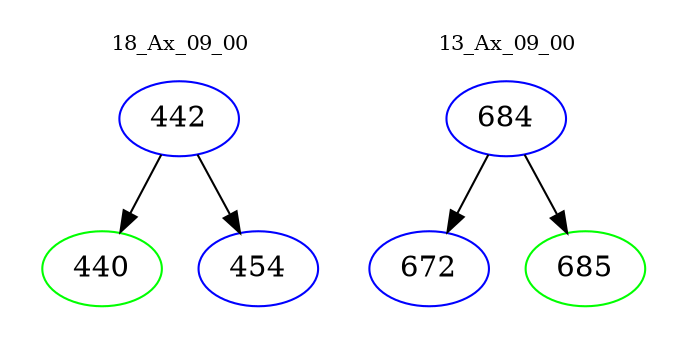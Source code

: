 digraph{
subgraph cluster_0 {
color = white
label = "18_Ax_09_00";
fontsize=10;
T0_442 [label="442", color="blue"]
T0_442 -> T0_440 [color="black"]
T0_440 [label="440", color="green"]
T0_442 -> T0_454 [color="black"]
T0_454 [label="454", color="blue"]
}
subgraph cluster_1 {
color = white
label = "13_Ax_09_00";
fontsize=10;
T1_684 [label="684", color="blue"]
T1_684 -> T1_672 [color="black"]
T1_672 [label="672", color="blue"]
T1_684 -> T1_685 [color="black"]
T1_685 [label="685", color="green"]
}
}

